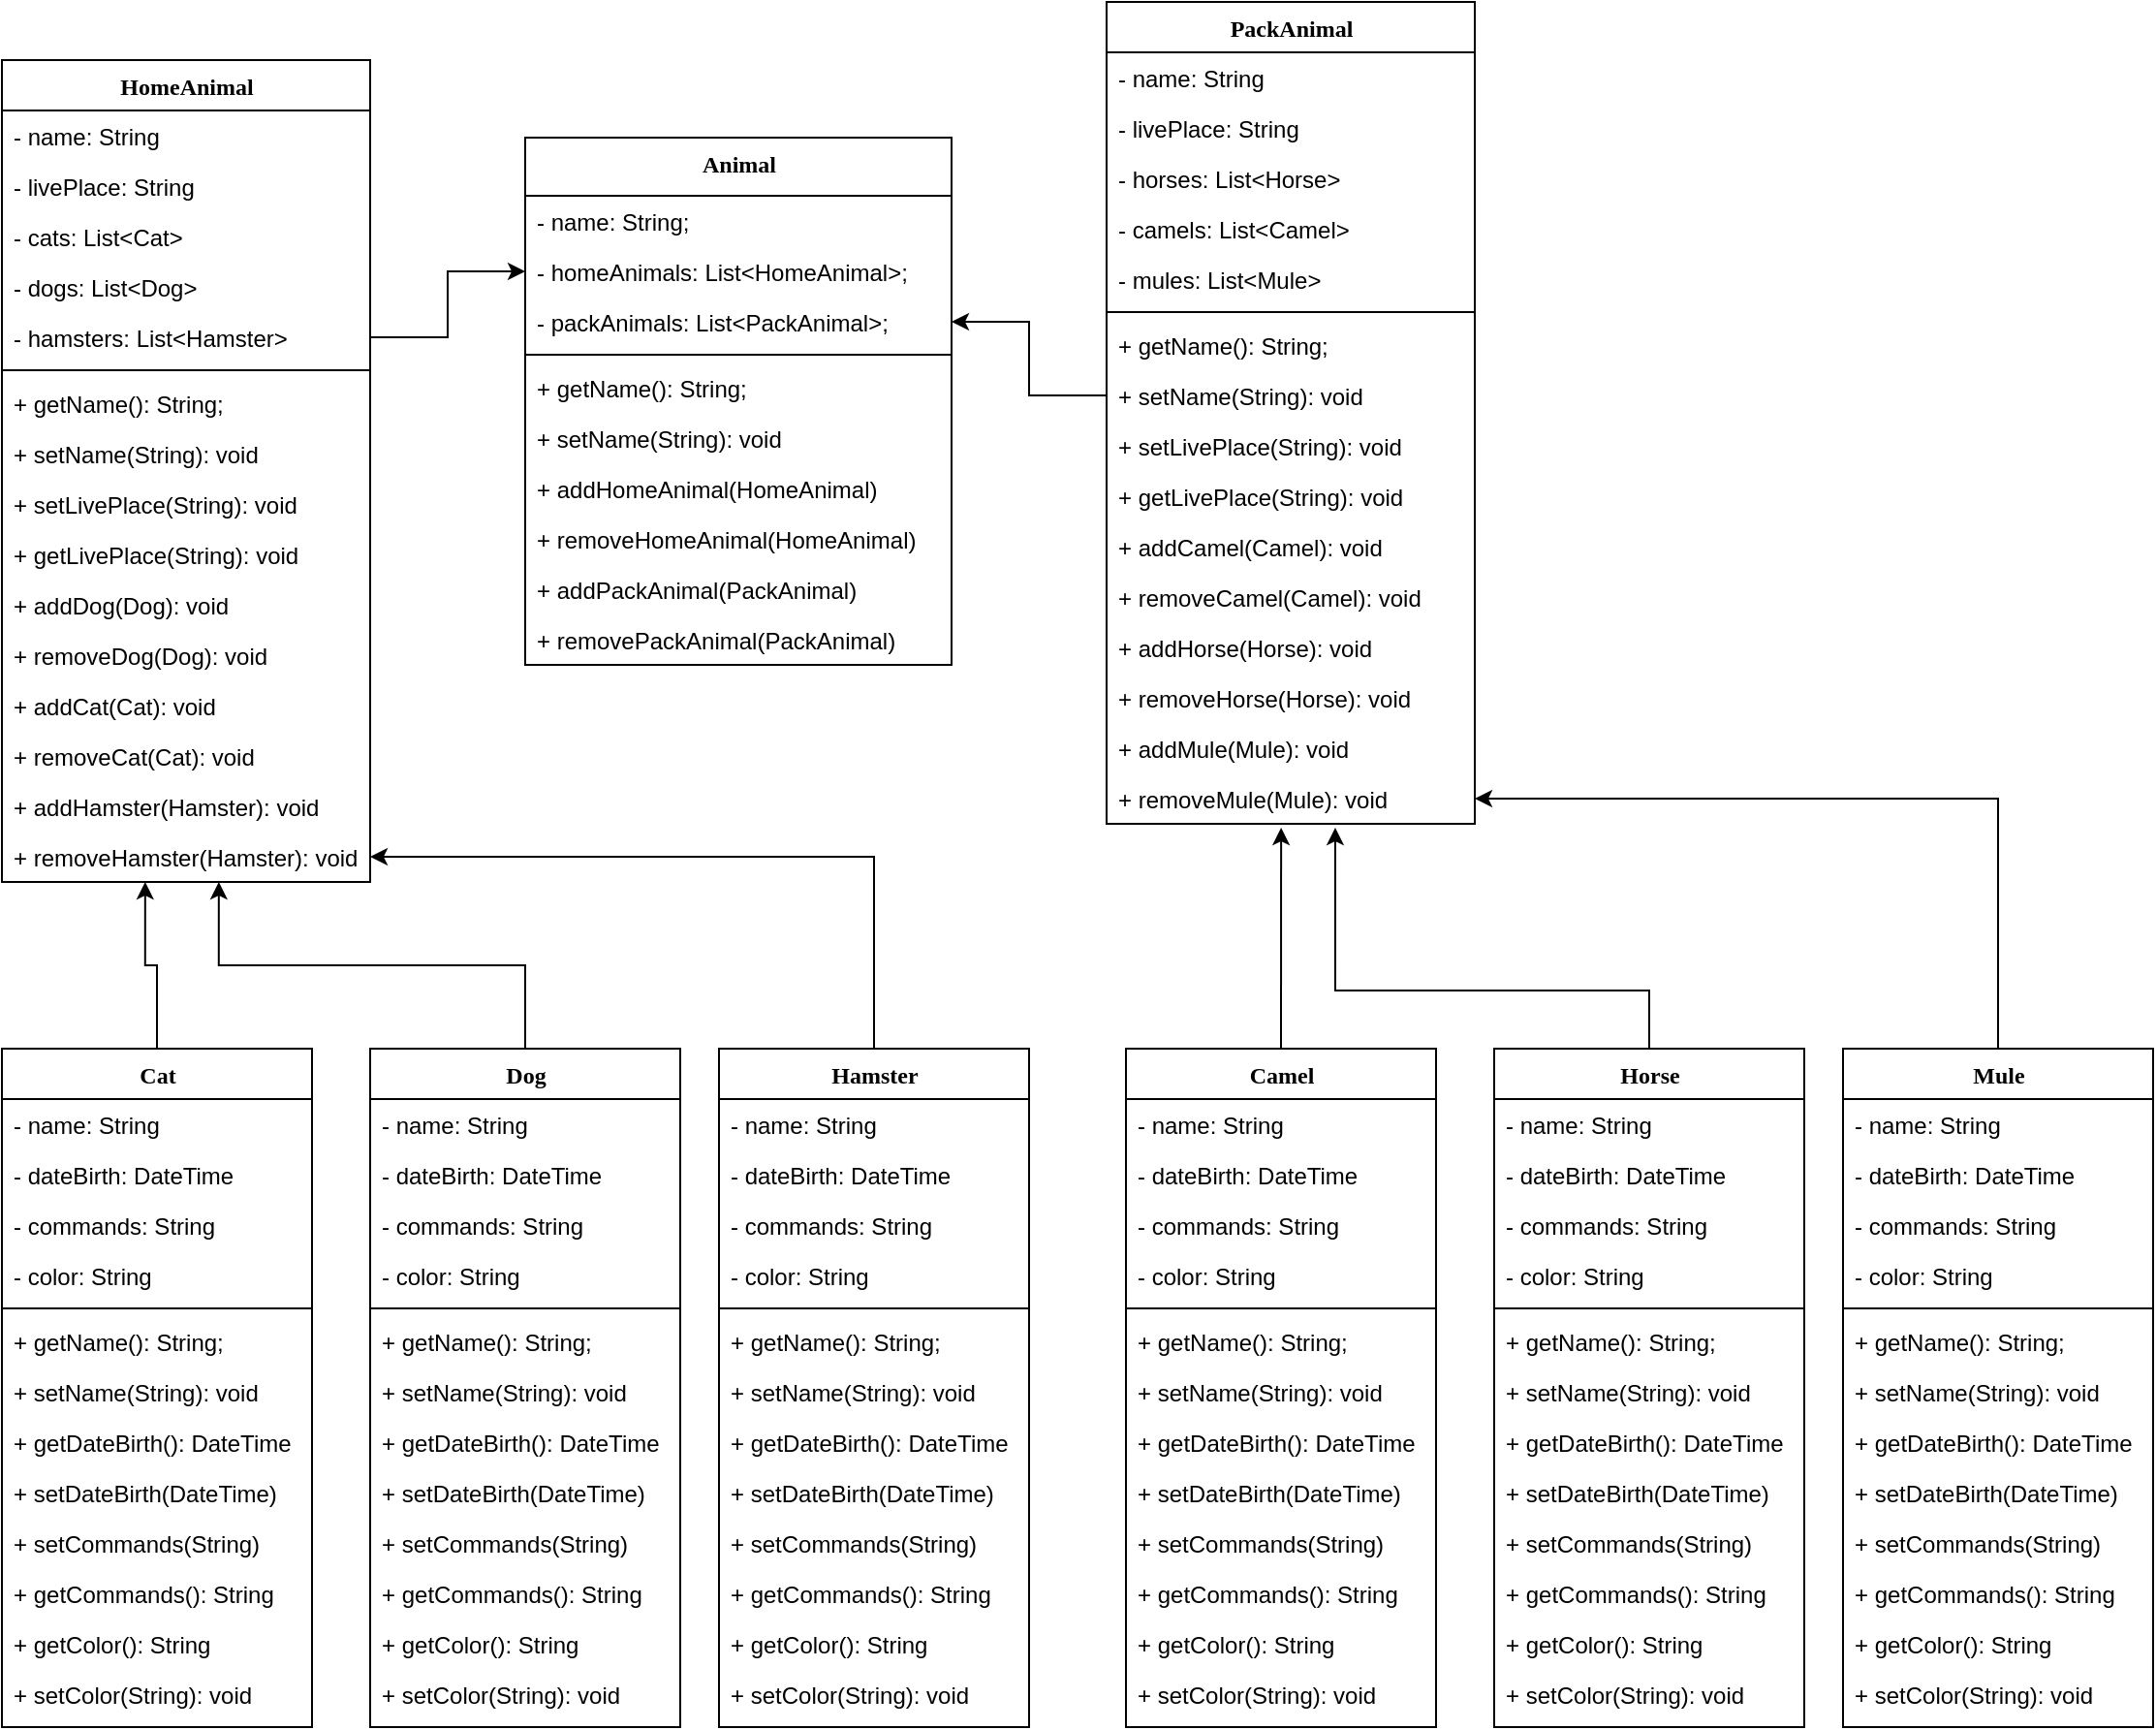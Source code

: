 <mxfile version="23.1.5" type="device">
  <diagram name="Page-1" id="6133507b-19e7-1e82-6fc7-422aa6c4b21f">
    <mxGraphModel dx="738" dy="1315" grid="1" gridSize="10" guides="1" tooltips="1" connect="1" arrows="1" fold="1" page="1" pageScale="1" pageWidth="1169" pageHeight="827" background="none" math="0" shadow="0">
      <root>
        <mxCell id="0" />
        <mxCell id="1" parent="0" />
        <mxCell id="FlubJuxZXB5tlYy22sZI-188" style="edgeStyle=orthogonalEdgeStyle;rounded=0;orthogonalLoop=1;jettySize=auto;html=1;exitX=0.5;exitY=0;exitDx=0;exitDy=0;entryX=0.389;entryY=1;entryDx=0;entryDy=0;entryPerimeter=0;" parent="1" source="FlubJuxZXB5tlYy22sZI-2" target="FlubJuxZXB5tlYy22sZI-114" edge="1">
          <mxGeometry relative="1" as="geometry" />
        </mxCell>
        <mxCell id="FlubJuxZXB5tlYy22sZI-2" value="Cat" style="swimlane;html=1;fontStyle=1;align=center;verticalAlign=top;childLayout=stackLayout;horizontal=1;startSize=26;horizontalStack=0;resizeParent=1;resizeLast=0;collapsible=1;marginBottom=0;swimlaneFillColor=#ffffff;rounded=0;shadow=0;comic=0;labelBackgroundColor=none;strokeWidth=1;fillColor=none;fontFamily=Verdana;fontSize=12" parent="1" vertex="1">
          <mxGeometry x="40" y="590" width="160" height="350" as="geometry" />
        </mxCell>
        <mxCell id="FlubJuxZXB5tlYy22sZI-3" value="- name: String" style="text;html=1;strokeColor=none;fillColor=none;align=left;verticalAlign=top;spacingLeft=4;spacingRight=4;whiteSpace=wrap;overflow=hidden;rotatable=0;points=[[0,0.5],[1,0.5]];portConstraint=eastwest;" parent="FlubJuxZXB5tlYy22sZI-2" vertex="1">
          <mxGeometry y="26" width="160" height="26" as="geometry" />
        </mxCell>
        <mxCell id="FlubJuxZXB5tlYy22sZI-29" value="- dateBirth: DateTime" style="text;html=1;strokeColor=none;fillColor=none;align=left;verticalAlign=top;spacingLeft=4;spacingRight=4;whiteSpace=wrap;overflow=hidden;rotatable=0;points=[[0,0.5],[1,0.5]];portConstraint=eastwest;" parent="FlubJuxZXB5tlYy22sZI-2" vertex="1">
          <mxGeometry y="52" width="160" height="26" as="geometry" />
        </mxCell>
        <mxCell id="FlubJuxZXB5tlYy22sZI-30" value="- commands: String" style="text;html=1;strokeColor=none;fillColor=none;align=left;verticalAlign=top;spacingLeft=4;spacingRight=4;whiteSpace=wrap;overflow=hidden;rotatable=0;points=[[0,0.5],[1,0.5]];portConstraint=eastwest;" parent="FlubJuxZXB5tlYy22sZI-2" vertex="1">
          <mxGeometry y="78" width="160" height="26" as="geometry" />
        </mxCell>
        <mxCell id="FlubJuxZXB5tlYy22sZI-67" value="- color: String" style="text;html=1;strokeColor=none;fillColor=none;align=left;verticalAlign=top;spacingLeft=4;spacingRight=4;whiteSpace=wrap;overflow=hidden;rotatable=0;points=[[0,0.5],[1,0.5]];portConstraint=eastwest;" parent="FlubJuxZXB5tlYy22sZI-2" vertex="1">
          <mxGeometry y="104" width="160" height="26" as="geometry" />
        </mxCell>
        <mxCell id="FlubJuxZXB5tlYy22sZI-5" value="" style="line;html=1;strokeWidth=1;fillColor=none;align=left;verticalAlign=middle;spacingTop=-1;spacingLeft=3;spacingRight=3;rotatable=0;labelPosition=right;points=[];portConstraint=eastwest;" parent="FlubJuxZXB5tlYy22sZI-2" vertex="1">
          <mxGeometry y="130" width="160" height="8" as="geometry" />
        </mxCell>
        <mxCell id="FlubJuxZXB5tlYy22sZI-9" value="+ getName(): String;" style="text;html=1;strokeColor=none;fillColor=none;align=left;verticalAlign=top;spacingLeft=4;spacingRight=4;whiteSpace=wrap;overflow=hidden;rotatable=0;points=[[0,0.5],[1,0.5]];portConstraint=eastwest;" parent="FlubJuxZXB5tlYy22sZI-2" vertex="1">
          <mxGeometry y="138" width="160" height="26" as="geometry" />
        </mxCell>
        <mxCell id="FlubJuxZXB5tlYy22sZI-10" value="+ setName(String): void" style="text;html=1;strokeColor=none;fillColor=none;align=left;verticalAlign=top;spacingLeft=4;spacingRight=4;whiteSpace=wrap;overflow=hidden;rotatable=0;points=[[0,0.5],[1,0.5]];portConstraint=eastwest;" parent="FlubJuxZXB5tlYy22sZI-2" vertex="1">
          <mxGeometry y="164" width="160" height="26" as="geometry" />
        </mxCell>
        <mxCell id="FlubJuxZXB5tlYy22sZI-71" value="+ getDateBirth(): DateTime" style="text;html=1;strokeColor=none;fillColor=none;align=left;verticalAlign=top;spacingLeft=4;spacingRight=4;whiteSpace=wrap;overflow=hidden;rotatable=0;points=[[0,0.5],[1,0.5]];portConstraint=eastwest;" parent="FlubJuxZXB5tlYy22sZI-2" vertex="1">
          <mxGeometry y="190" width="160" height="26" as="geometry" />
        </mxCell>
        <mxCell id="FlubJuxZXB5tlYy22sZI-72" value="+ setDateBirth(DateTime)" style="text;html=1;strokeColor=none;fillColor=none;align=left;verticalAlign=top;spacingLeft=4;spacingRight=4;whiteSpace=wrap;overflow=hidden;rotatable=0;points=[[0,0.5],[1,0.5]];portConstraint=eastwest;" parent="FlubJuxZXB5tlYy22sZI-2" vertex="1">
          <mxGeometry y="216" width="160" height="26" as="geometry" />
        </mxCell>
        <mxCell id="FlubJuxZXB5tlYy22sZI-73" value="+ setCommands(String)" style="text;html=1;strokeColor=none;fillColor=none;align=left;verticalAlign=top;spacingLeft=4;spacingRight=4;whiteSpace=wrap;overflow=hidden;rotatable=0;points=[[0,0.5],[1,0.5]];portConstraint=eastwest;" parent="FlubJuxZXB5tlYy22sZI-2" vertex="1">
          <mxGeometry y="242" width="160" height="26" as="geometry" />
        </mxCell>
        <mxCell id="FlubJuxZXB5tlYy22sZI-74" value="+ getCommands(): String" style="text;html=1;strokeColor=none;fillColor=none;align=left;verticalAlign=top;spacingLeft=4;spacingRight=4;whiteSpace=wrap;overflow=hidden;rotatable=0;points=[[0,0.5],[1,0.5]];portConstraint=eastwest;" parent="FlubJuxZXB5tlYy22sZI-2" vertex="1">
          <mxGeometry y="268" width="160" height="26" as="geometry" />
        </mxCell>
        <mxCell id="FlubJuxZXB5tlYy22sZI-76" value="+ getColor(): String" style="text;html=1;strokeColor=none;fillColor=none;align=left;verticalAlign=top;spacingLeft=4;spacingRight=4;whiteSpace=wrap;overflow=hidden;rotatable=0;points=[[0,0.5],[1,0.5]];portConstraint=eastwest;" parent="FlubJuxZXB5tlYy22sZI-2" vertex="1">
          <mxGeometry y="294" width="160" height="26" as="geometry" />
        </mxCell>
        <mxCell id="FlubJuxZXB5tlYy22sZI-75" value="+ setColor(String): void" style="text;html=1;strokeColor=none;fillColor=none;align=left;verticalAlign=top;spacingLeft=4;spacingRight=4;whiteSpace=wrap;overflow=hidden;rotatable=0;points=[[0,0.5],[1,0.5]];portConstraint=eastwest;" parent="FlubJuxZXB5tlYy22sZI-2" vertex="1">
          <mxGeometry y="320" width="160" height="26" as="geometry" />
        </mxCell>
        <mxCell id="FlubJuxZXB5tlYy22sZI-20" value="Animal" style="swimlane;html=1;fontStyle=1;align=center;verticalAlign=top;childLayout=stackLayout;horizontal=1;startSize=30;horizontalStack=0;resizeParent=1;resizeLast=0;collapsible=1;marginBottom=0;swimlaneFillColor=#ffffff;rounded=0;shadow=0;comic=0;labelBackgroundColor=none;strokeWidth=1;fillColor=none;fontFamily=Verdana;fontSize=12" parent="1" vertex="1">
          <mxGeometry x="310" y="120" width="220" height="272" as="geometry" />
        </mxCell>
        <mxCell id="FlubJuxZXB5tlYy22sZI-68" value="- name: String;" style="text;html=1;strokeColor=none;fillColor=none;align=left;verticalAlign=top;spacingLeft=4;spacingRight=4;whiteSpace=wrap;overflow=hidden;rotatable=0;points=[[0,0.5],[1,0.5]];portConstraint=eastwest;" parent="FlubJuxZXB5tlYy22sZI-20" vertex="1">
          <mxGeometry y="30" width="220" height="26" as="geometry" />
        </mxCell>
        <mxCell id="FlubJuxZXB5tlYy22sZI-176" value="- homeAnimals: List&amp;lt;HomeAnimal&amp;gt;;" style="text;html=1;strokeColor=none;fillColor=none;align=left;verticalAlign=top;spacingLeft=4;spacingRight=4;whiteSpace=wrap;overflow=hidden;rotatable=0;points=[[0,0.5],[1,0.5]];portConstraint=eastwest;" parent="FlubJuxZXB5tlYy22sZI-20" vertex="1">
          <mxGeometry y="56" width="220" height="26" as="geometry" />
        </mxCell>
        <mxCell id="FlubJuxZXB5tlYy22sZI-177" value="- packAnimals: List&amp;lt;PackAnimal&amp;gt;;" style="text;html=1;strokeColor=none;fillColor=none;align=left;verticalAlign=top;spacingLeft=4;spacingRight=4;whiteSpace=wrap;overflow=hidden;rotatable=0;points=[[0,0.5],[1,0.5]];portConstraint=eastwest;" parent="FlubJuxZXB5tlYy22sZI-20" vertex="1">
          <mxGeometry y="82" width="220" height="26" as="geometry" />
        </mxCell>
        <mxCell id="FlubJuxZXB5tlYy22sZI-22" value="" style="line;html=1;strokeWidth=1;fillColor=none;align=left;verticalAlign=middle;spacingTop=-1;spacingLeft=3;spacingRight=3;rotatable=0;labelPosition=right;points=[];portConstraint=eastwest;" parent="FlubJuxZXB5tlYy22sZI-20" vertex="1">
          <mxGeometry y="108" width="220" height="8" as="geometry" />
        </mxCell>
        <mxCell id="FlubJuxZXB5tlYy22sZI-26" value="+ getName(): String;" style="text;html=1;strokeColor=none;fillColor=none;align=left;verticalAlign=top;spacingLeft=4;spacingRight=4;whiteSpace=wrap;overflow=hidden;rotatable=0;points=[[0,0.5],[1,0.5]];portConstraint=eastwest;" parent="FlubJuxZXB5tlYy22sZI-20" vertex="1">
          <mxGeometry y="116" width="220" height="26" as="geometry" />
        </mxCell>
        <mxCell id="FlubJuxZXB5tlYy22sZI-27" value="+ setName(String): void" style="text;html=1;strokeColor=none;fillColor=none;align=left;verticalAlign=top;spacingLeft=4;spacingRight=4;whiteSpace=wrap;overflow=hidden;rotatable=0;points=[[0,0.5],[1,0.5]];portConstraint=eastwest;" parent="FlubJuxZXB5tlYy22sZI-20" vertex="1">
          <mxGeometry y="142" width="220" height="26" as="geometry" />
        </mxCell>
        <mxCell id="FlubJuxZXB5tlYy22sZI-178" value="+ addHomeAnimal(HomeAnimal)" style="text;html=1;strokeColor=none;fillColor=none;align=left;verticalAlign=top;spacingLeft=4;spacingRight=4;whiteSpace=wrap;overflow=hidden;rotatable=0;points=[[0,0.5],[1,0.5]];portConstraint=eastwest;" parent="FlubJuxZXB5tlYy22sZI-20" vertex="1">
          <mxGeometry y="168" width="220" height="26" as="geometry" />
        </mxCell>
        <mxCell id="FlubJuxZXB5tlYy22sZI-179" value="+ removeHomeAnimal(HomeAnimal)" style="text;html=1;strokeColor=none;fillColor=none;align=left;verticalAlign=top;spacingLeft=4;spacingRight=4;whiteSpace=wrap;overflow=hidden;rotatable=0;points=[[0,0.5],[1,0.5]];portConstraint=eastwest;" parent="FlubJuxZXB5tlYy22sZI-20" vertex="1">
          <mxGeometry y="194" width="220" height="26" as="geometry" />
        </mxCell>
        <mxCell id="FlubJuxZXB5tlYy22sZI-180" value="+ addPackAnimal(PackAnimal)" style="text;html=1;strokeColor=none;fillColor=none;align=left;verticalAlign=top;spacingLeft=4;spacingRight=4;whiteSpace=wrap;overflow=hidden;rotatable=0;points=[[0,0.5],[1,0.5]];portConstraint=eastwest;" parent="FlubJuxZXB5tlYy22sZI-20" vertex="1">
          <mxGeometry y="220" width="220" height="26" as="geometry" />
        </mxCell>
        <mxCell id="FlubJuxZXB5tlYy22sZI-181" value="+ removePackAnimal(PackAnimal)" style="text;html=1;strokeColor=none;fillColor=none;align=left;verticalAlign=top;spacingLeft=4;spacingRight=4;whiteSpace=wrap;overflow=hidden;rotatable=0;points=[[0,0.5],[1,0.5]];portConstraint=eastwest;" parent="FlubJuxZXB5tlYy22sZI-20" vertex="1">
          <mxGeometry y="246" width="220" height="26" as="geometry" />
        </mxCell>
        <mxCell id="FlubJuxZXB5tlYy22sZI-31" value="HomeAnimal" style="swimlane;html=1;fontStyle=1;align=center;verticalAlign=top;childLayout=stackLayout;horizontal=1;startSize=26;horizontalStack=0;resizeParent=1;resizeLast=0;collapsible=1;marginBottom=0;swimlaneFillColor=#ffffff;rounded=0;shadow=0;comic=0;labelBackgroundColor=none;strokeWidth=1;fillColor=none;fontFamily=Verdana;fontSize=12" parent="1" vertex="1">
          <mxGeometry x="40" y="80" width="190" height="424" as="geometry" />
        </mxCell>
        <mxCell id="FlubJuxZXB5tlYy22sZI-32" value="- name: String" style="text;html=1;strokeColor=none;fillColor=none;align=left;verticalAlign=top;spacingLeft=4;spacingRight=4;whiteSpace=wrap;overflow=hidden;rotatable=0;points=[[0,0.5],[1,0.5]];portConstraint=eastwest;" parent="FlubJuxZXB5tlYy22sZI-31" vertex="1">
          <mxGeometry y="26" width="190" height="26" as="geometry" />
        </mxCell>
        <mxCell id="FlubJuxZXB5tlYy22sZI-56" value="- livePlace: String" style="text;html=1;strokeColor=none;fillColor=none;align=left;verticalAlign=top;spacingLeft=4;spacingRight=4;whiteSpace=wrap;overflow=hidden;rotatable=0;points=[[0,0.5],[1,0.5]];portConstraint=eastwest;" parent="FlubJuxZXB5tlYy22sZI-31" vertex="1">
          <mxGeometry y="52" width="190" height="26" as="geometry" />
        </mxCell>
        <mxCell id="FlubJuxZXB5tlYy22sZI-108" value="- cats: List&amp;lt;Cat&amp;gt;" style="text;html=1;strokeColor=none;fillColor=none;align=left;verticalAlign=top;spacingLeft=4;spacingRight=4;whiteSpace=wrap;overflow=hidden;rotatable=0;points=[[0,0.5],[1,0.5]];portConstraint=eastwest;" parent="FlubJuxZXB5tlYy22sZI-31" vertex="1">
          <mxGeometry y="78" width="190" height="26" as="geometry" />
        </mxCell>
        <mxCell id="FlubJuxZXB5tlYy22sZI-110" value="- dogs: List&amp;lt;Dog&amp;gt;" style="text;html=1;strokeColor=none;fillColor=none;align=left;verticalAlign=top;spacingLeft=4;spacingRight=4;whiteSpace=wrap;overflow=hidden;rotatable=0;points=[[0,0.5],[1,0.5]];portConstraint=eastwest;" parent="FlubJuxZXB5tlYy22sZI-31" vertex="1">
          <mxGeometry y="104" width="190" height="26" as="geometry" />
        </mxCell>
        <mxCell id="FlubJuxZXB5tlYy22sZI-109" value="- hamsters: List&amp;lt;Hamster&amp;gt;" style="text;html=1;strokeColor=none;fillColor=none;align=left;verticalAlign=top;spacingLeft=4;spacingRight=4;whiteSpace=wrap;overflow=hidden;rotatable=0;points=[[0,0.5],[1,0.5]];portConstraint=eastwest;" parent="FlubJuxZXB5tlYy22sZI-31" vertex="1">
          <mxGeometry y="130" width="190" height="26" as="geometry" />
        </mxCell>
        <mxCell id="FlubJuxZXB5tlYy22sZI-35" value="" style="line;html=1;strokeWidth=1;fillColor=none;align=left;verticalAlign=middle;spacingTop=-1;spacingLeft=3;spacingRight=3;rotatable=0;labelPosition=right;points=[];portConstraint=eastwest;" parent="FlubJuxZXB5tlYy22sZI-31" vertex="1">
          <mxGeometry y="156" width="190" height="8" as="geometry" />
        </mxCell>
        <mxCell id="FlubJuxZXB5tlYy22sZI-38" value="+ getName(): String;" style="text;html=1;strokeColor=none;fillColor=none;align=left;verticalAlign=top;spacingLeft=4;spacingRight=4;whiteSpace=wrap;overflow=hidden;rotatable=0;points=[[0,0.5],[1,0.5]];portConstraint=eastwest;" parent="FlubJuxZXB5tlYy22sZI-31" vertex="1">
          <mxGeometry y="164" width="190" height="26" as="geometry" />
        </mxCell>
        <mxCell id="FlubJuxZXB5tlYy22sZI-39" value="+ setName(String): void" style="text;html=1;strokeColor=none;fillColor=none;align=left;verticalAlign=top;spacingLeft=4;spacingRight=4;whiteSpace=wrap;overflow=hidden;rotatable=0;points=[[0,0.5],[1,0.5]];portConstraint=eastwest;" parent="FlubJuxZXB5tlYy22sZI-31" vertex="1">
          <mxGeometry y="190" width="190" height="26" as="geometry" />
        </mxCell>
        <mxCell id="FlubJuxZXB5tlYy22sZI-54" value="+ setLivePlace(String): void" style="text;html=1;strokeColor=none;fillColor=none;align=left;verticalAlign=top;spacingLeft=4;spacingRight=4;whiteSpace=wrap;overflow=hidden;rotatable=0;points=[[0,0.5],[1,0.5]];portConstraint=eastwest;" parent="FlubJuxZXB5tlYy22sZI-31" vertex="1">
          <mxGeometry y="216" width="190" height="26" as="geometry" />
        </mxCell>
        <mxCell id="FlubJuxZXB5tlYy22sZI-55" value="+ getLivePlace(String): void" style="text;html=1;strokeColor=none;fillColor=none;align=left;verticalAlign=top;spacingLeft=4;spacingRight=4;whiteSpace=wrap;overflow=hidden;rotatable=0;points=[[0,0.5],[1,0.5]];portConstraint=eastwest;" parent="FlubJuxZXB5tlYy22sZI-31" vertex="1">
          <mxGeometry y="242" width="190" height="26" as="geometry" />
        </mxCell>
        <mxCell id="FlubJuxZXB5tlYy22sZI-111" value="+ addDog(Dog): void" style="text;html=1;strokeColor=none;fillColor=none;align=left;verticalAlign=top;spacingLeft=4;spacingRight=4;whiteSpace=wrap;overflow=hidden;rotatable=0;points=[[0,0.5],[1,0.5]];portConstraint=eastwest;" parent="FlubJuxZXB5tlYy22sZI-31" vertex="1">
          <mxGeometry y="268" width="190" height="26" as="geometry" />
        </mxCell>
        <mxCell id="FlubJuxZXB5tlYy22sZI-116" value="+ removeDog(Dog): void" style="text;html=1;strokeColor=none;fillColor=none;align=left;verticalAlign=top;spacingLeft=4;spacingRight=4;whiteSpace=wrap;overflow=hidden;rotatable=0;points=[[0,0.5],[1,0.5]];portConstraint=eastwest;" parent="FlubJuxZXB5tlYy22sZI-31" vertex="1">
          <mxGeometry y="294" width="190" height="26" as="geometry" />
        </mxCell>
        <mxCell id="FlubJuxZXB5tlYy22sZI-115" value="+ addCat(Cat): void" style="text;html=1;strokeColor=none;fillColor=none;align=left;verticalAlign=top;spacingLeft=4;spacingRight=4;whiteSpace=wrap;overflow=hidden;rotatable=0;points=[[0,0.5],[1,0.5]];portConstraint=eastwest;" parent="FlubJuxZXB5tlYy22sZI-31" vertex="1">
          <mxGeometry y="320" width="190" height="26" as="geometry" />
        </mxCell>
        <mxCell id="FlubJuxZXB5tlYy22sZI-112" value="+ removeCat(Cat): void" style="text;html=1;strokeColor=none;fillColor=none;align=left;verticalAlign=top;spacingLeft=4;spacingRight=4;whiteSpace=wrap;overflow=hidden;rotatable=0;points=[[0,0.5],[1,0.5]];portConstraint=eastwest;" parent="FlubJuxZXB5tlYy22sZI-31" vertex="1">
          <mxGeometry y="346" width="190" height="26" as="geometry" />
        </mxCell>
        <mxCell id="FlubJuxZXB5tlYy22sZI-113" value="+ addHamster(Hamster): void" style="text;html=1;strokeColor=none;fillColor=none;align=left;verticalAlign=top;spacingLeft=4;spacingRight=4;whiteSpace=wrap;overflow=hidden;rotatable=0;points=[[0,0.5],[1,0.5]];portConstraint=eastwest;" parent="FlubJuxZXB5tlYy22sZI-31" vertex="1">
          <mxGeometry y="372" width="190" height="26" as="geometry" />
        </mxCell>
        <mxCell id="FlubJuxZXB5tlYy22sZI-114" value="+ removeHamster(Hamster): void" style="text;html=1;strokeColor=none;fillColor=none;align=left;verticalAlign=top;spacingLeft=4;spacingRight=4;whiteSpace=wrap;overflow=hidden;rotatable=0;points=[[0,0.5],[1,0.5]];portConstraint=eastwest;" parent="FlubJuxZXB5tlYy22sZI-31" vertex="1">
          <mxGeometry y="398" width="190" height="26" as="geometry" />
        </mxCell>
        <mxCell id="FlubJuxZXB5tlYy22sZI-189" style="edgeStyle=orthogonalEdgeStyle;rounded=0;orthogonalLoop=1;jettySize=auto;html=1;exitX=0.5;exitY=0;exitDx=0;exitDy=0;entryX=0.589;entryY=1;entryDx=0;entryDy=0;entryPerimeter=0;" parent="1" source="FlubJuxZXB5tlYy22sZI-77" target="FlubJuxZXB5tlYy22sZI-114" edge="1">
          <mxGeometry relative="1" as="geometry" />
        </mxCell>
        <mxCell id="FlubJuxZXB5tlYy22sZI-77" value="Dog" style="swimlane;html=1;fontStyle=1;align=center;verticalAlign=top;childLayout=stackLayout;horizontal=1;startSize=26;horizontalStack=0;resizeParent=1;resizeLast=0;collapsible=1;marginBottom=0;swimlaneFillColor=#ffffff;rounded=0;shadow=0;comic=0;labelBackgroundColor=none;strokeWidth=1;fillColor=none;fontFamily=Verdana;fontSize=12" parent="1" vertex="1">
          <mxGeometry x="230" y="590" width="160" height="350" as="geometry" />
        </mxCell>
        <mxCell id="FlubJuxZXB5tlYy22sZI-78" value="- name: String" style="text;html=1;strokeColor=none;fillColor=none;align=left;verticalAlign=top;spacingLeft=4;spacingRight=4;whiteSpace=wrap;overflow=hidden;rotatable=0;points=[[0,0.5],[1,0.5]];portConstraint=eastwest;" parent="FlubJuxZXB5tlYy22sZI-77" vertex="1">
          <mxGeometry y="26" width="160" height="26" as="geometry" />
        </mxCell>
        <mxCell id="FlubJuxZXB5tlYy22sZI-80" value="- dateBirth: DateTime" style="text;html=1;strokeColor=none;fillColor=none;align=left;verticalAlign=top;spacingLeft=4;spacingRight=4;whiteSpace=wrap;overflow=hidden;rotatable=0;points=[[0,0.5],[1,0.5]];portConstraint=eastwest;" parent="FlubJuxZXB5tlYy22sZI-77" vertex="1">
          <mxGeometry y="52" width="160" height="26" as="geometry" />
        </mxCell>
        <mxCell id="FlubJuxZXB5tlYy22sZI-81" value="- commands: String" style="text;html=1;strokeColor=none;fillColor=none;align=left;verticalAlign=top;spacingLeft=4;spacingRight=4;whiteSpace=wrap;overflow=hidden;rotatable=0;points=[[0,0.5],[1,0.5]];portConstraint=eastwest;" parent="FlubJuxZXB5tlYy22sZI-77" vertex="1">
          <mxGeometry y="78" width="160" height="26" as="geometry" />
        </mxCell>
        <mxCell id="FlubJuxZXB5tlYy22sZI-82" value="- color: String" style="text;html=1;strokeColor=none;fillColor=none;align=left;verticalAlign=top;spacingLeft=4;spacingRight=4;whiteSpace=wrap;overflow=hidden;rotatable=0;points=[[0,0.5],[1,0.5]];portConstraint=eastwest;" parent="FlubJuxZXB5tlYy22sZI-77" vertex="1">
          <mxGeometry y="104" width="160" height="26" as="geometry" />
        </mxCell>
        <mxCell id="FlubJuxZXB5tlYy22sZI-83" value="" style="line;html=1;strokeWidth=1;fillColor=none;align=left;verticalAlign=middle;spacingTop=-1;spacingLeft=3;spacingRight=3;rotatable=0;labelPosition=right;points=[];portConstraint=eastwest;" parent="FlubJuxZXB5tlYy22sZI-77" vertex="1">
          <mxGeometry y="130" width="160" height="8" as="geometry" />
        </mxCell>
        <mxCell id="FlubJuxZXB5tlYy22sZI-84" value="+ getName(): String;" style="text;html=1;strokeColor=none;fillColor=none;align=left;verticalAlign=top;spacingLeft=4;spacingRight=4;whiteSpace=wrap;overflow=hidden;rotatable=0;points=[[0,0.5],[1,0.5]];portConstraint=eastwest;" parent="FlubJuxZXB5tlYy22sZI-77" vertex="1">
          <mxGeometry y="138" width="160" height="26" as="geometry" />
        </mxCell>
        <mxCell id="FlubJuxZXB5tlYy22sZI-85" value="+ setName(String): void" style="text;html=1;strokeColor=none;fillColor=none;align=left;verticalAlign=top;spacingLeft=4;spacingRight=4;whiteSpace=wrap;overflow=hidden;rotatable=0;points=[[0,0.5],[1,0.5]];portConstraint=eastwest;" parent="FlubJuxZXB5tlYy22sZI-77" vertex="1">
          <mxGeometry y="164" width="160" height="26" as="geometry" />
        </mxCell>
        <mxCell id="FlubJuxZXB5tlYy22sZI-88" value="+ getDateBirth(): DateTime" style="text;html=1;strokeColor=none;fillColor=none;align=left;verticalAlign=top;spacingLeft=4;spacingRight=4;whiteSpace=wrap;overflow=hidden;rotatable=0;points=[[0,0.5],[1,0.5]];portConstraint=eastwest;" parent="FlubJuxZXB5tlYy22sZI-77" vertex="1">
          <mxGeometry y="190" width="160" height="26" as="geometry" />
        </mxCell>
        <mxCell id="FlubJuxZXB5tlYy22sZI-89" value="+ setDateBirth(DateTime)" style="text;html=1;strokeColor=none;fillColor=none;align=left;verticalAlign=top;spacingLeft=4;spacingRight=4;whiteSpace=wrap;overflow=hidden;rotatable=0;points=[[0,0.5],[1,0.5]];portConstraint=eastwest;" parent="FlubJuxZXB5tlYy22sZI-77" vertex="1">
          <mxGeometry y="216" width="160" height="26" as="geometry" />
        </mxCell>
        <mxCell id="FlubJuxZXB5tlYy22sZI-90" value="+ setCommands(String)" style="text;html=1;strokeColor=none;fillColor=none;align=left;verticalAlign=top;spacingLeft=4;spacingRight=4;whiteSpace=wrap;overflow=hidden;rotatable=0;points=[[0,0.5],[1,0.5]];portConstraint=eastwest;" parent="FlubJuxZXB5tlYy22sZI-77" vertex="1">
          <mxGeometry y="242" width="160" height="26" as="geometry" />
        </mxCell>
        <mxCell id="FlubJuxZXB5tlYy22sZI-91" value="+ getCommands(): String" style="text;html=1;strokeColor=none;fillColor=none;align=left;verticalAlign=top;spacingLeft=4;spacingRight=4;whiteSpace=wrap;overflow=hidden;rotatable=0;points=[[0,0.5],[1,0.5]];portConstraint=eastwest;" parent="FlubJuxZXB5tlYy22sZI-77" vertex="1">
          <mxGeometry y="268" width="160" height="26" as="geometry" />
        </mxCell>
        <mxCell id="FlubJuxZXB5tlYy22sZI-92" value="+ getColor(): String" style="text;html=1;strokeColor=none;fillColor=none;align=left;verticalAlign=top;spacingLeft=4;spacingRight=4;whiteSpace=wrap;overflow=hidden;rotatable=0;points=[[0,0.5],[1,0.5]];portConstraint=eastwest;" parent="FlubJuxZXB5tlYy22sZI-77" vertex="1">
          <mxGeometry y="294" width="160" height="26" as="geometry" />
        </mxCell>
        <mxCell id="FlubJuxZXB5tlYy22sZI-93" value="+ setColor(String): void" style="text;html=1;strokeColor=none;fillColor=none;align=left;verticalAlign=top;spacingLeft=4;spacingRight=4;whiteSpace=wrap;overflow=hidden;rotatable=0;points=[[0,0.5],[1,0.5]];portConstraint=eastwest;" parent="FlubJuxZXB5tlYy22sZI-77" vertex="1">
          <mxGeometry y="320" width="160" height="26" as="geometry" />
        </mxCell>
        <mxCell id="FlubJuxZXB5tlYy22sZI-190" style="edgeStyle=orthogonalEdgeStyle;rounded=0;orthogonalLoop=1;jettySize=auto;html=1;exitX=0.5;exitY=0;exitDx=0;exitDy=0;entryX=1;entryY=0.5;entryDx=0;entryDy=0;" parent="1" source="FlubJuxZXB5tlYy22sZI-94" target="FlubJuxZXB5tlYy22sZI-114" edge="1">
          <mxGeometry relative="1" as="geometry" />
        </mxCell>
        <mxCell id="FlubJuxZXB5tlYy22sZI-94" value="Hamster" style="swimlane;html=1;fontStyle=1;align=center;verticalAlign=top;childLayout=stackLayout;horizontal=1;startSize=26;horizontalStack=0;resizeParent=1;resizeLast=0;collapsible=1;marginBottom=0;swimlaneFillColor=#ffffff;rounded=0;shadow=0;comic=0;labelBackgroundColor=none;strokeWidth=1;fillColor=none;fontFamily=Verdana;fontSize=12" parent="1" vertex="1">
          <mxGeometry x="410" y="590" width="160" height="350" as="geometry" />
        </mxCell>
        <mxCell id="FlubJuxZXB5tlYy22sZI-95" value="- name: String" style="text;html=1;strokeColor=none;fillColor=none;align=left;verticalAlign=top;spacingLeft=4;spacingRight=4;whiteSpace=wrap;overflow=hidden;rotatable=0;points=[[0,0.5],[1,0.5]];portConstraint=eastwest;" parent="FlubJuxZXB5tlYy22sZI-94" vertex="1">
          <mxGeometry y="26" width="160" height="26" as="geometry" />
        </mxCell>
        <mxCell id="FlubJuxZXB5tlYy22sZI-96" value="- dateBirth: DateTime" style="text;html=1;strokeColor=none;fillColor=none;align=left;verticalAlign=top;spacingLeft=4;spacingRight=4;whiteSpace=wrap;overflow=hidden;rotatable=0;points=[[0,0.5],[1,0.5]];portConstraint=eastwest;" parent="FlubJuxZXB5tlYy22sZI-94" vertex="1">
          <mxGeometry y="52" width="160" height="26" as="geometry" />
        </mxCell>
        <mxCell id="FlubJuxZXB5tlYy22sZI-97" value="- commands: String" style="text;html=1;strokeColor=none;fillColor=none;align=left;verticalAlign=top;spacingLeft=4;spacingRight=4;whiteSpace=wrap;overflow=hidden;rotatable=0;points=[[0,0.5],[1,0.5]];portConstraint=eastwest;" parent="FlubJuxZXB5tlYy22sZI-94" vertex="1">
          <mxGeometry y="78" width="160" height="26" as="geometry" />
        </mxCell>
        <mxCell id="FlubJuxZXB5tlYy22sZI-98" value="- color: String" style="text;html=1;strokeColor=none;fillColor=none;align=left;verticalAlign=top;spacingLeft=4;spacingRight=4;whiteSpace=wrap;overflow=hidden;rotatable=0;points=[[0,0.5],[1,0.5]];portConstraint=eastwest;" parent="FlubJuxZXB5tlYy22sZI-94" vertex="1">
          <mxGeometry y="104" width="160" height="26" as="geometry" />
        </mxCell>
        <mxCell id="FlubJuxZXB5tlYy22sZI-99" value="" style="line;html=1;strokeWidth=1;fillColor=none;align=left;verticalAlign=middle;spacingTop=-1;spacingLeft=3;spacingRight=3;rotatable=0;labelPosition=right;points=[];portConstraint=eastwest;" parent="FlubJuxZXB5tlYy22sZI-94" vertex="1">
          <mxGeometry y="130" width="160" height="8" as="geometry" />
        </mxCell>
        <mxCell id="FlubJuxZXB5tlYy22sZI-100" value="+ getName(): String;" style="text;html=1;strokeColor=none;fillColor=none;align=left;verticalAlign=top;spacingLeft=4;spacingRight=4;whiteSpace=wrap;overflow=hidden;rotatable=0;points=[[0,0.5],[1,0.5]];portConstraint=eastwest;" parent="FlubJuxZXB5tlYy22sZI-94" vertex="1">
          <mxGeometry y="138" width="160" height="26" as="geometry" />
        </mxCell>
        <mxCell id="FlubJuxZXB5tlYy22sZI-101" value="+ setName(String): void" style="text;html=1;strokeColor=none;fillColor=none;align=left;verticalAlign=top;spacingLeft=4;spacingRight=4;whiteSpace=wrap;overflow=hidden;rotatable=0;points=[[0,0.5],[1,0.5]];portConstraint=eastwest;" parent="FlubJuxZXB5tlYy22sZI-94" vertex="1">
          <mxGeometry y="164" width="160" height="26" as="geometry" />
        </mxCell>
        <mxCell id="FlubJuxZXB5tlYy22sZI-102" value="+ getDateBirth(): DateTime" style="text;html=1;strokeColor=none;fillColor=none;align=left;verticalAlign=top;spacingLeft=4;spacingRight=4;whiteSpace=wrap;overflow=hidden;rotatable=0;points=[[0,0.5],[1,0.5]];portConstraint=eastwest;" parent="FlubJuxZXB5tlYy22sZI-94" vertex="1">
          <mxGeometry y="190" width="160" height="26" as="geometry" />
        </mxCell>
        <mxCell id="FlubJuxZXB5tlYy22sZI-103" value="+ setDateBirth(DateTime)" style="text;html=1;strokeColor=none;fillColor=none;align=left;verticalAlign=top;spacingLeft=4;spacingRight=4;whiteSpace=wrap;overflow=hidden;rotatable=0;points=[[0,0.5],[1,0.5]];portConstraint=eastwest;" parent="FlubJuxZXB5tlYy22sZI-94" vertex="1">
          <mxGeometry y="216" width="160" height="26" as="geometry" />
        </mxCell>
        <mxCell id="FlubJuxZXB5tlYy22sZI-104" value="+ setCommands(String)" style="text;html=1;strokeColor=none;fillColor=none;align=left;verticalAlign=top;spacingLeft=4;spacingRight=4;whiteSpace=wrap;overflow=hidden;rotatable=0;points=[[0,0.5],[1,0.5]];portConstraint=eastwest;" parent="FlubJuxZXB5tlYy22sZI-94" vertex="1">
          <mxGeometry y="242" width="160" height="26" as="geometry" />
        </mxCell>
        <mxCell id="FlubJuxZXB5tlYy22sZI-105" value="+ getCommands(): String" style="text;html=1;strokeColor=none;fillColor=none;align=left;verticalAlign=top;spacingLeft=4;spacingRight=4;whiteSpace=wrap;overflow=hidden;rotatable=0;points=[[0,0.5],[1,0.5]];portConstraint=eastwest;" parent="FlubJuxZXB5tlYy22sZI-94" vertex="1">
          <mxGeometry y="268" width="160" height="26" as="geometry" />
        </mxCell>
        <mxCell id="FlubJuxZXB5tlYy22sZI-106" value="+ getColor(): String" style="text;html=1;strokeColor=none;fillColor=none;align=left;verticalAlign=top;spacingLeft=4;spacingRight=4;whiteSpace=wrap;overflow=hidden;rotatable=0;points=[[0,0.5],[1,0.5]];portConstraint=eastwest;" parent="FlubJuxZXB5tlYy22sZI-94" vertex="1">
          <mxGeometry y="294" width="160" height="26" as="geometry" />
        </mxCell>
        <mxCell id="FlubJuxZXB5tlYy22sZI-107" value="+ setColor(String): void" style="text;html=1;strokeColor=none;fillColor=none;align=left;verticalAlign=top;spacingLeft=4;spacingRight=4;whiteSpace=wrap;overflow=hidden;rotatable=0;points=[[0,0.5],[1,0.5]];portConstraint=eastwest;" parent="FlubJuxZXB5tlYy22sZI-94" vertex="1">
          <mxGeometry y="320" width="160" height="26" as="geometry" />
        </mxCell>
        <mxCell id="FlubJuxZXB5tlYy22sZI-117" value="PackAnimal" style="swimlane;html=1;fontStyle=1;align=center;verticalAlign=top;childLayout=stackLayout;horizontal=1;startSize=26;horizontalStack=0;resizeParent=1;resizeLast=0;collapsible=1;marginBottom=0;swimlaneFillColor=#ffffff;rounded=0;shadow=0;comic=0;labelBackgroundColor=none;strokeWidth=1;fillColor=none;fontFamily=Verdana;fontSize=12" parent="1" vertex="1">
          <mxGeometry x="610" y="50" width="190" height="424" as="geometry" />
        </mxCell>
        <mxCell id="FlubJuxZXB5tlYy22sZI-118" value="- name: String" style="text;html=1;strokeColor=none;fillColor=none;align=left;verticalAlign=top;spacingLeft=4;spacingRight=4;whiteSpace=wrap;overflow=hidden;rotatable=0;points=[[0,0.5],[1,0.5]];portConstraint=eastwest;" parent="FlubJuxZXB5tlYy22sZI-117" vertex="1">
          <mxGeometry y="26" width="190" height="26" as="geometry" />
        </mxCell>
        <mxCell id="FlubJuxZXB5tlYy22sZI-119" value="- livePlace: String" style="text;html=1;strokeColor=none;fillColor=none;align=left;verticalAlign=top;spacingLeft=4;spacingRight=4;whiteSpace=wrap;overflow=hidden;rotatable=0;points=[[0,0.5],[1,0.5]];portConstraint=eastwest;" parent="FlubJuxZXB5tlYy22sZI-117" vertex="1">
          <mxGeometry y="52" width="190" height="26" as="geometry" />
        </mxCell>
        <mxCell id="FlubJuxZXB5tlYy22sZI-120" value="- horses: List&amp;lt;Horse&amp;gt;" style="text;html=1;strokeColor=none;fillColor=none;align=left;verticalAlign=top;spacingLeft=4;spacingRight=4;whiteSpace=wrap;overflow=hidden;rotatable=0;points=[[0,0.5],[1,0.5]];portConstraint=eastwest;" parent="FlubJuxZXB5tlYy22sZI-117" vertex="1">
          <mxGeometry y="78" width="190" height="26" as="geometry" />
        </mxCell>
        <mxCell id="FlubJuxZXB5tlYy22sZI-121" value="- camels: List&amp;lt;Camel&amp;gt;" style="text;html=1;strokeColor=none;fillColor=none;align=left;verticalAlign=top;spacingLeft=4;spacingRight=4;whiteSpace=wrap;overflow=hidden;rotatable=0;points=[[0,0.5],[1,0.5]];portConstraint=eastwest;" parent="FlubJuxZXB5tlYy22sZI-117" vertex="1">
          <mxGeometry y="104" width="190" height="26" as="geometry" />
        </mxCell>
        <mxCell id="FlubJuxZXB5tlYy22sZI-122" value="- mules: List&amp;lt;Mule&amp;gt;" style="text;html=1;strokeColor=none;fillColor=none;align=left;verticalAlign=top;spacingLeft=4;spacingRight=4;whiteSpace=wrap;overflow=hidden;rotatable=0;points=[[0,0.5],[1,0.5]];portConstraint=eastwest;" parent="FlubJuxZXB5tlYy22sZI-117" vertex="1">
          <mxGeometry y="130" width="190" height="26" as="geometry" />
        </mxCell>
        <mxCell id="FlubJuxZXB5tlYy22sZI-123" value="" style="line;html=1;strokeWidth=1;fillColor=none;align=left;verticalAlign=middle;spacingTop=-1;spacingLeft=3;spacingRight=3;rotatable=0;labelPosition=right;points=[];portConstraint=eastwest;" parent="FlubJuxZXB5tlYy22sZI-117" vertex="1">
          <mxGeometry y="156" width="190" height="8" as="geometry" />
        </mxCell>
        <mxCell id="FlubJuxZXB5tlYy22sZI-124" value="+ getName(): String;" style="text;html=1;strokeColor=none;fillColor=none;align=left;verticalAlign=top;spacingLeft=4;spacingRight=4;whiteSpace=wrap;overflow=hidden;rotatable=0;points=[[0,0.5],[1,0.5]];portConstraint=eastwest;" parent="FlubJuxZXB5tlYy22sZI-117" vertex="1">
          <mxGeometry y="164" width="190" height="26" as="geometry" />
        </mxCell>
        <mxCell id="FlubJuxZXB5tlYy22sZI-125" value="+ setName(String): void" style="text;html=1;strokeColor=none;fillColor=none;align=left;verticalAlign=top;spacingLeft=4;spacingRight=4;whiteSpace=wrap;overflow=hidden;rotatable=0;points=[[0,0.5],[1,0.5]];portConstraint=eastwest;" parent="FlubJuxZXB5tlYy22sZI-117" vertex="1">
          <mxGeometry y="190" width="190" height="26" as="geometry" />
        </mxCell>
        <mxCell id="FlubJuxZXB5tlYy22sZI-126" value="+ setLivePlace(String): void" style="text;html=1;strokeColor=none;fillColor=none;align=left;verticalAlign=top;spacingLeft=4;spacingRight=4;whiteSpace=wrap;overflow=hidden;rotatable=0;points=[[0,0.5],[1,0.5]];portConstraint=eastwest;" parent="FlubJuxZXB5tlYy22sZI-117" vertex="1">
          <mxGeometry y="216" width="190" height="26" as="geometry" />
        </mxCell>
        <mxCell id="FlubJuxZXB5tlYy22sZI-127" value="+ getLivePlace(String): void" style="text;html=1;strokeColor=none;fillColor=none;align=left;verticalAlign=top;spacingLeft=4;spacingRight=4;whiteSpace=wrap;overflow=hidden;rotatable=0;points=[[0,0.5],[1,0.5]];portConstraint=eastwest;" parent="FlubJuxZXB5tlYy22sZI-117" vertex="1">
          <mxGeometry y="242" width="190" height="26" as="geometry" />
        </mxCell>
        <mxCell id="FlubJuxZXB5tlYy22sZI-128" value="+ addCamel(Camel): void" style="text;html=1;strokeColor=none;fillColor=none;align=left;verticalAlign=top;spacingLeft=4;spacingRight=4;whiteSpace=wrap;overflow=hidden;rotatable=0;points=[[0,0.5],[1,0.5]];portConstraint=eastwest;" parent="FlubJuxZXB5tlYy22sZI-117" vertex="1">
          <mxGeometry y="268" width="190" height="26" as="geometry" />
        </mxCell>
        <mxCell id="FlubJuxZXB5tlYy22sZI-129" value="+ removeCamel(Camel): void" style="text;html=1;strokeColor=none;fillColor=none;align=left;verticalAlign=top;spacingLeft=4;spacingRight=4;whiteSpace=wrap;overflow=hidden;rotatable=0;points=[[0,0.5],[1,0.5]];portConstraint=eastwest;" parent="FlubJuxZXB5tlYy22sZI-117" vertex="1">
          <mxGeometry y="294" width="190" height="26" as="geometry" />
        </mxCell>
        <mxCell id="FlubJuxZXB5tlYy22sZI-130" value="+ addHorse(Horse): void" style="text;html=1;strokeColor=none;fillColor=none;align=left;verticalAlign=top;spacingLeft=4;spacingRight=4;whiteSpace=wrap;overflow=hidden;rotatable=0;points=[[0,0.5],[1,0.5]];portConstraint=eastwest;" parent="FlubJuxZXB5tlYy22sZI-117" vertex="1">
          <mxGeometry y="320" width="190" height="26" as="geometry" />
        </mxCell>
        <mxCell id="FlubJuxZXB5tlYy22sZI-131" value="+ removeHorse(Horse): void" style="text;html=1;strokeColor=none;fillColor=none;align=left;verticalAlign=top;spacingLeft=4;spacingRight=4;whiteSpace=wrap;overflow=hidden;rotatable=0;points=[[0,0.5],[1,0.5]];portConstraint=eastwest;" parent="FlubJuxZXB5tlYy22sZI-117" vertex="1">
          <mxGeometry y="346" width="190" height="26" as="geometry" />
        </mxCell>
        <mxCell id="FlubJuxZXB5tlYy22sZI-132" value="+ addMule(Mule): void" style="text;html=1;strokeColor=none;fillColor=none;align=left;verticalAlign=top;spacingLeft=4;spacingRight=4;whiteSpace=wrap;overflow=hidden;rotatable=0;points=[[0,0.5],[1,0.5]];portConstraint=eastwest;" parent="FlubJuxZXB5tlYy22sZI-117" vertex="1">
          <mxGeometry y="372" width="190" height="26" as="geometry" />
        </mxCell>
        <mxCell id="FlubJuxZXB5tlYy22sZI-133" value="+ removeMule(Mule): void" style="text;html=1;strokeColor=none;fillColor=none;align=left;verticalAlign=top;spacingLeft=4;spacingRight=4;whiteSpace=wrap;overflow=hidden;rotatable=0;points=[[0,0.5],[1,0.5]];portConstraint=eastwest;" parent="FlubJuxZXB5tlYy22sZI-117" vertex="1">
          <mxGeometry y="398" width="190" height="26" as="geometry" />
        </mxCell>
        <mxCell id="FlubJuxZXB5tlYy22sZI-182" style="edgeStyle=none;rounded=0;orthogonalLoop=1;jettySize=auto;html=1;exitX=0.5;exitY=0;exitDx=0;exitDy=0;entryX=0.474;entryY=1.077;entryDx=0;entryDy=0;entryPerimeter=0;" parent="1" source="FlubJuxZXB5tlYy22sZI-134" target="FlubJuxZXB5tlYy22sZI-133" edge="1">
          <mxGeometry relative="1" as="geometry" />
        </mxCell>
        <mxCell id="FlubJuxZXB5tlYy22sZI-134" value="Camel" style="swimlane;html=1;fontStyle=1;align=center;verticalAlign=top;childLayout=stackLayout;horizontal=1;startSize=26;horizontalStack=0;resizeParent=1;resizeLast=0;collapsible=1;marginBottom=0;swimlaneFillColor=#ffffff;rounded=0;shadow=0;comic=0;labelBackgroundColor=none;strokeWidth=1;fillColor=none;fontFamily=Verdana;fontSize=12" parent="1" vertex="1">
          <mxGeometry x="620" y="590" width="160" height="350" as="geometry" />
        </mxCell>
        <mxCell id="FlubJuxZXB5tlYy22sZI-135" value="- name: String" style="text;html=1;strokeColor=none;fillColor=none;align=left;verticalAlign=top;spacingLeft=4;spacingRight=4;whiteSpace=wrap;overflow=hidden;rotatable=0;points=[[0,0.5],[1,0.5]];portConstraint=eastwest;" parent="FlubJuxZXB5tlYy22sZI-134" vertex="1">
          <mxGeometry y="26" width="160" height="26" as="geometry" />
        </mxCell>
        <mxCell id="FlubJuxZXB5tlYy22sZI-136" value="- dateBirth: DateTime" style="text;html=1;strokeColor=none;fillColor=none;align=left;verticalAlign=top;spacingLeft=4;spacingRight=4;whiteSpace=wrap;overflow=hidden;rotatable=0;points=[[0,0.5],[1,0.5]];portConstraint=eastwest;" parent="FlubJuxZXB5tlYy22sZI-134" vertex="1">
          <mxGeometry y="52" width="160" height="26" as="geometry" />
        </mxCell>
        <mxCell id="FlubJuxZXB5tlYy22sZI-137" value="- commands: String" style="text;html=1;strokeColor=none;fillColor=none;align=left;verticalAlign=top;spacingLeft=4;spacingRight=4;whiteSpace=wrap;overflow=hidden;rotatable=0;points=[[0,0.5],[1,0.5]];portConstraint=eastwest;" parent="FlubJuxZXB5tlYy22sZI-134" vertex="1">
          <mxGeometry y="78" width="160" height="26" as="geometry" />
        </mxCell>
        <mxCell id="FlubJuxZXB5tlYy22sZI-138" value="- color: String" style="text;html=1;strokeColor=none;fillColor=none;align=left;verticalAlign=top;spacingLeft=4;spacingRight=4;whiteSpace=wrap;overflow=hidden;rotatable=0;points=[[0,0.5],[1,0.5]];portConstraint=eastwest;" parent="FlubJuxZXB5tlYy22sZI-134" vertex="1">
          <mxGeometry y="104" width="160" height="26" as="geometry" />
        </mxCell>
        <mxCell id="FlubJuxZXB5tlYy22sZI-139" value="" style="line;html=1;strokeWidth=1;fillColor=none;align=left;verticalAlign=middle;spacingTop=-1;spacingLeft=3;spacingRight=3;rotatable=0;labelPosition=right;points=[];portConstraint=eastwest;" parent="FlubJuxZXB5tlYy22sZI-134" vertex="1">
          <mxGeometry y="130" width="160" height="8" as="geometry" />
        </mxCell>
        <mxCell id="FlubJuxZXB5tlYy22sZI-140" value="+ getName(): String;" style="text;html=1;strokeColor=none;fillColor=none;align=left;verticalAlign=top;spacingLeft=4;spacingRight=4;whiteSpace=wrap;overflow=hidden;rotatable=0;points=[[0,0.5],[1,0.5]];portConstraint=eastwest;" parent="FlubJuxZXB5tlYy22sZI-134" vertex="1">
          <mxGeometry y="138" width="160" height="26" as="geometry" />
        </mxCell>
        <mxCell id="FlubJuxZXB5tlYy22sZI-141" value="+ setName(String): void" style="text;html=1;strokeColor=none;fillColor=none;align=left;verticalAlign=top;spacingLeft=4;spacingRight=4;whiteSpace=wrap;overflow=hidden;rotatable=0;points=[[0,0.5],[1,0.5]];portConstraint=eastwest;" parent="FlubJuxZXB5tlYy22sZI-134" vertex="1">
          <mxGeometry y="164" width="160" height="26" as="geometry" />
        </mxCell>
        <mxCell id="FlubJuxZXB5tlYy22sZI-142" value="+ getDateBirth(): DateTime" style="text;html=1;strokeColor=none;fillColor=none;align=left;verticalAlign=top;spacingLeft=4;spacingRight=4;whiteSpace=wrap;overflow=hidden;rotatable=0;points=[[0,0.5],[1,0.5]];portConstraint=eastwest;" parent="FlubJuxZXB5tlYy22sZI-134" vertex="1">
          <mxGeometry y="190" width="160" height="26" as="geometry" />
        </mxCell>
        <mxCell id="FlubJuxZXB5tlYy22sZI-143" value="+ setDateBirth(DateTime)" style="text;html=1;strokeColor=none;fillColor=none;align=left;verticalAlign=top;spacingLeft=4;spacingRight=4;whiteSpace=wrap;overflow=hidden;rotatable=0;points=[[0,0.5],[1,0.5]];portConstraint=eastwest;" parent="FlubJuxZXB5tlYy22sZI-134" vertex="1">
          <mxGeometry y="216" width="160" height="26" as="geometry" />
        </mxCell>
        <mxCell id="FlubJuxZXB5tlYy22sZI-144" value="+ setCommands(String)" style="text;html=1;strokeColor=none;fillColor=none;align=left;verticalAlign=top;spacingLeft=4;spacingRight=4;whiteSpace=wrap;overflow=hidden;rotatable=0;points=[[0,0.5],[1,0.5]];portConstraint=eastwest;" parent="FlubJuxZXB5tlYy22sZI-134" vertex="1">
          <mxGeometry y="242" width="160" height="26" as="geometry" />
        </mxCell>
        <mxCell id="FlubJuxZXB5tlYy22sZI-145" value="+ getCommands(): String" style="text;html=1;strokeColor=none;fillColor=none;align=left;verticalAlign=top;spacingLeft=4;spacingRight=4;whiteSpace=wrap;overflow=hidden;rotatable=0;points=[[0,0.5],[1,0.5]];portConstraint=eastwest;" parent="FlubJuxZXB5tlYy22sZI-134" vertex="1">
          <mxGeometry y="268" width="160" height="26" as="geometry" />
        </mxCell>
        <mxCell id="FlubJuxZXB5tlYy22sZI-146" value="+ getColor(): String" style="text;html=1;strokeColor=none;fillColor=none;align=left;verticalAlign=top;spacingLeft=4;spacingRight=4;whiteSpace=wrap;overflow=hidden;rotatable=0;points=[[0,0.5],[1,0.5]];portConstraint=eastwest;" parent="FlubJuxZXB5tlYy22sZI-134" vertex="1">
          <mxGeometry y="294" width="160" height="26" as="geometry" />
        </mxCell>
        <mxCell id="FlubJuxZXB5tlYy22sZI-147" value="+ setColor(String): void" style="text;html=1;strokeColor=none;fillColor=none;align=left;verticalAlign=top;spacingLeft=4;spacingRight=4;whiteSpace=wrap;overflow=hidden;rotatable=0;points=[[0,0.5],[1,0.5]];portConstraint=eastwest;" parent="FlubJuxZXB5tlYy22sZI-134" vertex="1">
          <mxGeometry y="320" width="160" height="26" as="geometry" />
        </mxCell>
        <mxCell id="FlubJuxZXB5tlYy22sZI-183" style="edgeStyle=orthogonalEdgeStyle;rounded=0;orthogonalLoop=1;jettySize=auto;html=1;exitX=0.5;exitY=0;exitDx=0;exitDy=0;entryX=0.621;entryY=1.077;entryDx=0;entryDy=0;entryPerimeter=0;" parent="1" source="FlubJuxZXB5tlYy22sZI-148" target="FlubJuxZXB5tlYy22sZI-133" edge="1">
          <mxGeometry relative="1" as="geometry">
            <Array as="points">
              <mxPoint x="890" y="560" />
              <mxPoint x="728" y="560" />
            </Array>
          </mxGeometry>
        </mxCell>
        <mxCell id="FlubJuxZXB5tlYy22sZI-148" value="Horse" style="swimlane;html=1;fontStyle=1;align=center;verticalAlign=top;childLayout=stackLayout;horizontal=1;startSize=26;horizontalStack=0;resizeParent=1;resizeLast=0;collapsible=1;marginBottom=0;swimlaneFillColor=#ffffff;rounded=0;shadow=0;comic=0;labelBackgroundColor=none;strokeWidth=1;fillColor=none;fontFamily=Verdana;fontSize=12" parent="1" vertex="1">
          <mxGeometry x="810" y="590" width="160" height="350" as="geometry" />
        </mxCell>
        <mxCell id="FlubJuxZXB5tlYy22sZI-149" value="- name: String" style="text;html=1;strokeColor=none;fillColor=none;align=left;verticalAlign=top;spacingLeft=4;spacingRight=4;whiteSpace=wrap;overflow=hidden;rotatable=0;points=[[0,0.5],[1,0.5]];portConstraint=eastwest;" parent="FlubJuxZXB5tlYy22sZI-148" vertex="1">
          <mxGeometry y="26" width="160" height="26" as="geometry" />
        </mxCell>
        <mxCell id="FlubJuxZXB5tlYy22sZI-150" value="- dateBirth: DateTime" style="text;html=1;strokeColor=none;fillColor=none;align=left;verticalAlign=top;spacingLeft=4;spacingRight=4;whiteSpace=wrap;overflow=hidden;rotatable=0;points=[[0,0.5],[1,0.5]];portConstraint=eastwest;" parent="FlubJuxZXB5tlYy22sZI-148" vertex="1">
          <mxGeometry y="52" width="160" height="26" as="geometry" />
        </mxCell>
        <mxCell id="FlubJuxZXB5tlYy22sZI-151" value="- commands: String" style="text;html=1;strokeColor=none;fillColor=none;align=left;verticalAlign=top;spacingLeft=4;spacingRight=4;whiteSpace=wrap;overflow=hidden;rotatable=0;points=[[0,0.5],[1,0.5]];portConstraint=eastwest;" parent="FlubJuxZXB5tlYy22sZI-148" vertex="1">
          <mxGeometry y="78" width="160" height="26" as="geometry" />
        </mxCell>
        <mxCell id="FlubJuxZXB5tlYy22sZI-152" value="- color: String" style="text;html=1;strokeColor=none;fillColor=none;align=left;verticalAlign=top;spacingLeft=4;spacingRight=4;whiteSpace=wrap;overflow=hidden;rotatable=0;points=[[0,0.5],[1,0.5]];portConstraint=eastwest;" parent="FlubJuxZXB5tlYy22sZI-148" vertex="1">
          <mxGeometry y="104" width="160" height="26" as="geometry" />
        </mxCell>
        <mxCell id="FlubJuxZXB5tlYy22sZI-153" value="" style="line;html=1;strokeWidth=1;fillColor=none;align=left;verticalAlign=middle;spacingTop=-1;spacingLeft=3;spacingRight=3;rotatable=0;labelPosition=right;points=[];portConstraint=eastwest;" parent="FlubJuxZXB5tlYy22sZI-148" vertex="1">
          <mxGeometry y="130" width="160" height="8" as="geometry" />
        </mxCell>
        <mxCell id="FlubJuxZXB5tlYy22sZI-154" value="+ getName(): String;" style="text;html=1;strokeColor=none;fillColor=none;align=left;verticalAlign=top;spacingLeft=4;spacingRight=4;whiteSpace=wrap;overflow=hidden;rotatable=0;points=[[0,0.5],[1,0.5]];portConstraint=eastwest;" parent="FlubJuxZXB5tlYy22sZI-148" vertex="1">
          <mxGeometry y="138" width="160" height="26" as="geometry" />
        </mxCell>
        <mxCell id="FlubJuxZXB5tlYy22sZI-155" value="+ setName(String): void" style="text;html=1;strokeColor=none;fillColor=none;align=left;verticalAlign=top;spacingLeft=4;spacingRight=4;whiteSpace=wrap;overflow=hidden;rotatable=0;points=[[0,0.5],[1,0.5]];portConstraint=eastwest;" parent="FlubJuxZXB5tlYy22sZI-148" vertex="1">
          <mxGeometry y="164" width="160" height="26" as="geometry" />
        </mxCell>
        <mxCell id="FlubJuxZXB5tlYy22sZI-156" value="+ getDateBirth(): DateTime" style="text;html=1;strokeColor=none;fillColor=none;align=left;verticalAlign=top;spacingLeft=4;spacingRight=4;whiteSpace=wrap;overflow=hidden;rotatable=0;points=[[0,0.5],[1,0.5]];portConstraint=eastwest;" parent="FlubJuxZXB5tlYy22sZI-148" vertex="1">
          <mxGeometry y="190" width="160" height="26" as="geometry" />
        </mxCell>
        <mxCell id="FlubJuxZXB5tlYy22sZI-157" value="+ setDateBirth(DateTime)" style="text;html=1;strokeColor=none;fillColor=none;align=left;verticalAlign=top;spacingLeft=4;spacingRight=4;whiteSpace=wrap;overflow=hidden;rotatable=0;points=[[0,0.5],[1,0.5]];portConstraint=eastwest;" parent="FlubJuxZXB5tlYy22sZI-148" vertex="1">
          <mxGeometry y="216" width="160" height="26" as="geometry" />
        </mxCell>
        <mxCell id="FlubJuxZXB5tlYy22sZI-158" value="+ setCommands(String)" style="text;html=1;strokeColor=none;fillColor=none;align=left;verticalAlign=top;spacingLeft=4;spacingRight=4;whiteSpace=wrap;overflow=hidden;rotatable=0;points=[[0,0.5],[1,0.5]];portConstraint=eastwest;" parent="FlubJuxZXB5tlYy22sZI-148" vertex="1">
          <mxGeometry y="242" width="160" height="26" as="geometry" />
        </mxCell>
        <mxCell id="FlubJuxZXB5tlYy22sZI-159" value="+ getCommands(): String" style="text;html=1;strokeColor=none;fillColor=none;align=left;verticalAlign=top;spacingLeft=4;spacingRight=4;whiteSpace=wrap;overflow=hidden;rotatable=0;points=[[0,0.5],[1,0.5]];portConstraint=eastwest;" parent="FlubJuxZXB5tlYy22sZI-148" vertex="1">
          <mxGeometry y="268" width="160" height="26" as="geometry" />
        </mxCell>
        <mxCell id="FlubJuxZXB5tlYy22sZI-160" value="+ getColor(): String" style="text;html=1;strokeColor=none;fillColor=none;align=left;verticalAlign=top;spacingLeft=4;spacingRight=4;whiteSpace=wrap;overflow=hidden;rotatable=0;points=[[0,0.5],[1,0.5]];portConstraint=eastwest;" parent="FlubJuxZXB5tlYy22sZI-148" vertex="1">
          <mxGeometry y="294" width="160" height="26" as="geometry" />
        </mxCell>
        <mxCell id="FlubJuxZXB5tlYy22sZI-161" value="+ setColor(String): void" style="text;html=1;strokeColor=none;fillColor=none;align=left;verticalAlign=top;spacingLeft=4;spacingRight=4;whiteSpace=wrap;overflow=hidden;rotatable=0;points=[[0,0.5],[1,0.5]];portConstraint=eastwest;" parent="FlubJuxZXB5tlYy22sZI-148" vertex="1">
          <mxGeometry y="320" width="160" height="26" as="geometry" />
        </mxCell>
        <mxCell id="FlubJuxZXB5tlYy22sZI-184" style="edgeStyle=orthogonalEdgeStyle;rounded=0;orthogonalLoop=1;jettySize=auto;html=1;exitX=0.5;exitY=0;exitDx=0;exitDy=0;" parent="1" source="FlubJuxZXB5tlYy22sZI-162" target="FlubJuxZXB5tlYy22sZI-133" edge="1">
          <mxGeometry relative="1" as="geometry" />
        </mxCell>
        <mxCell id="FlubJuxZXB5tlYy22sZI-162" value="Mule" style="swimlane;html=1;fontStyle=1;align=center;verticalAlign=top;childLayout=stackLayout;horizontal=1;startSize=26;horizontalStack=0;resizeParent=1;resizeLast=0;collapsible=1;marginBottom=0;swimlaneFillColor=#ffffff;rounded=0;shadow=0;comic=0;labelBackgroundColor=none;strokeWidth=1;fillColor=none;fontFamily=Verdana;fontSize=12" parent="1" vertex="1">
          <mxGeometry x="990" y="590" width="160" height="350" as="geometry" />
        </mxCell>
        <mxCell id="FlubJuxZXB5tlYy22sZI-163" value="- name: String" style="text;html=1;strokeColor=none;fillColor=none;align=left;verticalAlign=top;spacingLeft=4;spacingRight=4;whiteSpace=wrap;overflow=hidden;rotatable=0;points=[[0,0.5],[1,0.5]];portConstraint=eastwest;" parent="FlubJuxZXB5tlYy22sZI-162" vertex="1">
          <mxGeometry y="26" width="160" height="26" as="geometry" />
        </mxCell>
        <mxCell id="FlubJuxZXB5tlYy22sZI-164" value="- dateBirth: DateTime" style="text;html=1;strokeColor=none;fillColor=none;align=left;verticalAlign=top;spacingLeft=4;spacingRight=4;whiteSpace=wrap;overflow=hidden;rotatable=0;points=[[0,0.5],[1,0.5]];portConstraint=eastwest;" parent="FlubJuxZXB5tlYy22sZI-162" vertex="1">
          <mxGeometry y="52" width="160" height="26" as="geometry" />
        </mxCell>
        <mxCell id="FlubJuxZXB5tlYy22sZI-165" value="- commands: String" style="text;html=1;strokeColor=none;fillColor=none;align=left;verticalAlign=top;spacingLeft=4;spacingRight=4;whiteSpace=wrap;overflow=hidden;rotatable=0;points=[[0,0.5],[1,0.5]];portConstraint=eastwest;" parent="FlubJuxZXB5tlYy22sZI-162" vertex="1">
          <mxGeometry y="78" width="160" height="26" as="geometry" />
        </mxCell>
        <mxCell id="FlubJuxZXB5tlYy22sZI-166" value="- color: String" style="text;html=1;strokeColor=none;fillColor=none;align=left;verticalAlign=top;spacingLeft=4;spacingRight=4;whiteSpace=wrap;overflow=hidden;rotatable=0;points=[[0,0.5],[1,0.5]];portConstraint=eastwest;" parent="FlubJuxZXB5tlYy22sZI-162" vertex="1">
          <mxGeometry y="104" width="160" height="26" as="geometry" />
        </mxCell>
        <mxCell id="FlubJuxZXB5tlYy22sZI-167" value="" style="line;html=1;strokeWidth=1;fillColor=none;align=left;verticalAlign=middle;spacingTop=-1;spacingLeft=3;spacingRight=3;rotatable=0;labelPosition=right;points=[];portConstraint=eastwest;" parent="FlubJuxZXB5tlYy22sZI-162" vertex="1">
          <mxGeometry y="130" width="160" height="8" as="geometry" />
        </mxCell>
        <mxCell id="FlubJuxZXB5tlYy22sZI-168" value="+ getName(): String;" style="text;html=1;strokeColor=none;fillColor=none;align=left;verticalAlign=top;spacingLeft=4;spacingRight=4;whiteSpace=wrap;overflow=hidden;rotatable=0;points=[[0,0.5],[1,0.5]];portConstraint=eastwest;" parent="FlubJuxZXB5tlYy22sZI-162" vertex="1">
          <mxGeometry y="138" width="160" height="26" as="geometry" />
        </mxCell>
        <mxCell id="FlubJuxZXB5tlYy22sZI-169" value="+ setName(String): void" style="text;html=1;strokeColor=none;fillColor=none;align=left;verticalAlign=top;spacingLeft=4;spacingRight=4;whiteSpace=wrap;overflow=hidden;rotatable=0;points=[[0,0.5],[1,0.5]];portConstraint=eastwest;" parent="FlubJuxZXB5tlYy22sZI-162" vertex="1">
          <mxGeometry y="164" width="160" height="26" as="geometry" />
        </mxCell>
        <mxCell id="FlubJuxZXB5tlYy22sZI-170" value="+ getDateBirth(): DateTime" style="text;html=1;strokeColor=none;fillColor=none;align=left;verticalAlign=top;spacingLeft=4;spacingRight=4;whiteSpace=wrap;overflow=hidden;rotatable=0;points=[[0,0.5],[1,0.5]];portConstraint=eastwest;" parent="FlubJuxZXB5tlYy22sZI-162" vertex="1">
          <mxGeometry y="190" width="160" height="26" as="geometry" />
        </mxCell>
        <mxCell id="FlubJuxZXB5tlYy22sZI-171" value="+ setDateBirth(DateTime)" style="text;html=1;strokeColor=none;fillColor=none;align=left;verticalAlign=top;spacingLeft=4;spacingRight=4;whiteSpace=wrap;overflow=hidden;rotatable=0;points=[[0,0.5],[1,0.5]];portConstraint=eastwest;" parent="FlubJuxZXB5tlYy22sZI-162" vertex="1">
          <mxGeometry y="216" width="160" height="26" as="geometry" />
        </mxCell>
        <mxCell id="FlubJuxZXB5tlYy22sZI-172" value="+ setCommands(String)" style="text;html=1;strokeColor=none;fillColor=none;align=left;verticalAlign=top;spacingLeft=4;spacingRight=4;whiteSpace=wrap;overflow=hidden;rotatable=0;points=[[0,0.5],[1,0.5]];portConstraint=eastwest;" parent="FlubJuxZXB5tlYy22sZI-162" vertex="1">
          <mxGeometry y="242" width="160" height="26" as="geometry" />
        </mxCell>
        <mxCell id="FlubJuxZXB5tlYy22sZI-173" value="+ getCommands(): String" style="text;html=1;strokeColor=none;fillColor=none;align=left;verticalAlign=top;spacingLeft=4;spacingRight=4;whiteSpace=wrap;overflow=hidden;rotatable=0;points=[[0,0.5],[1,0.5]];portConstraint=eastwest;" parent="FlubJuxZXB5tlYy22sZI-162" vertex="1">
          <mxGeometry y="268" width="160" height="26" as="geometry" />
        </mxCell>
        <mxCell id="FlubJuxZXB5tlYy22sZI-174" value="+ getColor(): String" style="text;html=1;strokeColor=none;fillColor=none;align=left;verticalAlign=top;spacingLeft=4;spacingRight=4;whiteSpace=wrap;overflow=hidden;rotatable=0;points=[[0,0.5],[1,0.5]];portConstraint=eastwest;" parent="FlubJuxZXB5tlYy22sZI-162" vertex="1">
          <mxGeometry y="294" width="160" height="26" as="geometry" />
        </mxCell>
        <mxCell id="FlubJuxZXB5tlYy22sZI-175" value="+ setColor(String): void" style="text;html=1;strokeColor=none;fillColor=none;align=left;verticalAlign=top;spacingLeft=4;spacingRight=4;whiteSpace=wrap;overflow=hidden;rotatable=0;points=[[0,0.5],[1,0.5]];portConstraint=eastwest;" parent="FlubJuxZXB5tlYy22sZI-162" vertex="1">
          <mxGeometry y="320" width="160" height="26" as="geometry" />
        </mxCell>
        <mxCell id="FlubJuxZXB5tlYy22sZI-186" style="edgeStyle=orthogonalEdgeStyle;rounded=0;orthogonalLoop=1;jettySize=auto;html=1;exitX=0;exitY=0.5;exitDx=0;exitDy=0;entryX=1;entryY=0.5;entryDx=0;entryDy=0;" parent="1" source="FlubJuxZXB5tlYy22sZI-125" target="FlubJuxZXB5tlYy22sZI-177" edge="1">
          <mxGeometry relative="1" as="geometry" />
        </mxCell>
        <mxCell id="FlubJuxZXB5tlYy22sZI-187" style="edgeStyle=orthogonalEdgeStyle;rounded=0;orthogonalLoop=1;jettySize=auto;html=1;exitX=1;exitY=0.5;exitDx=0;exitDy=0;entryX=0;entryY=0.5;entryDx=0;entryDy=0;" parent="1" source="FlubJuxZXB5tlYy22sZI-109" target="FlubJuxZXB5tlYy22sZI-176" edge="1">
          <mxGeometry relative="1" as="geometry" />
        </mxCell>
      </root>
    </mxGraphModel>
  </diagram>
</mxfile>
